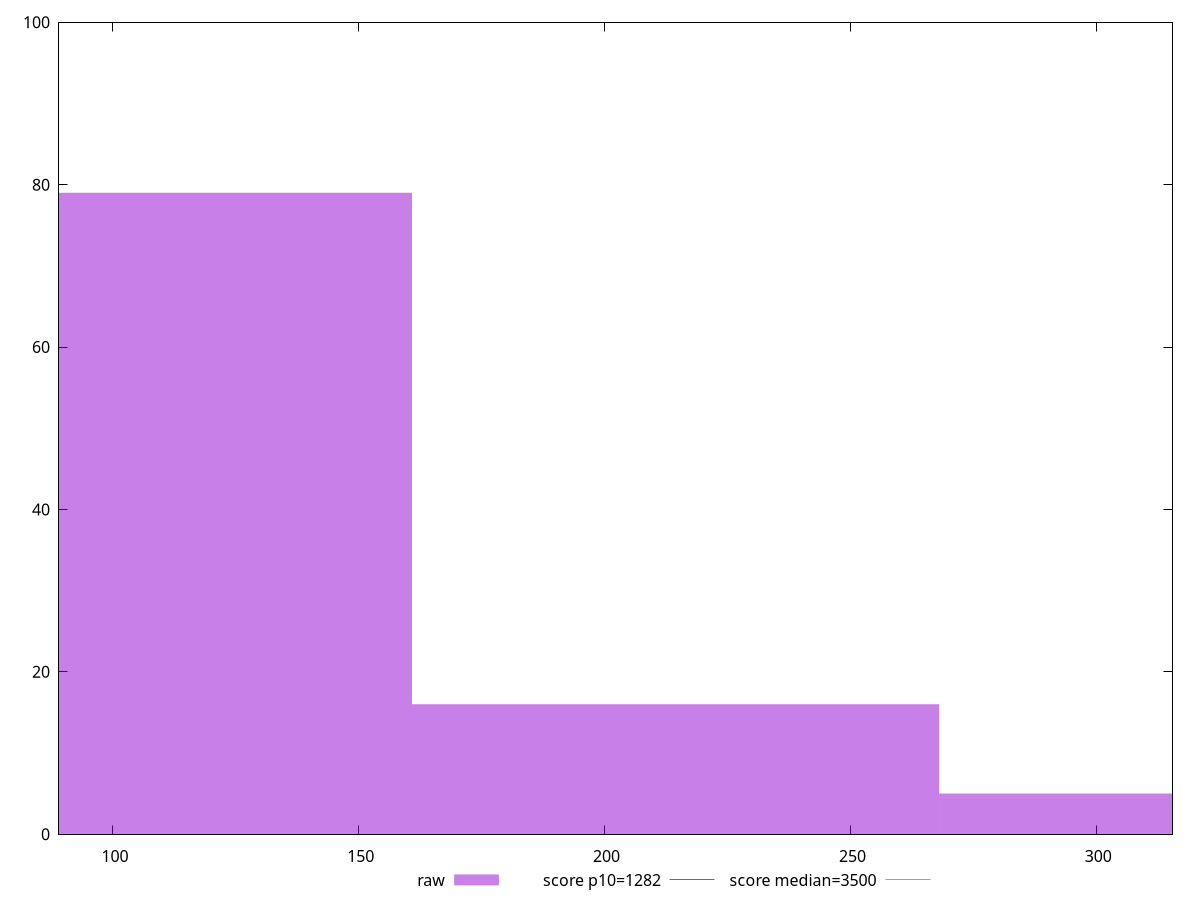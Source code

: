 reset

$raw <<EOF
214.42904354853937 16
321.6435653228091 5
107.21452177426968 79
EOF

set key outside below
set boxwidth 107.21452177426968
set xrange [89.024:315.516]
set yrange [0:100]
set trange [0:100]
set style fill transparent solid 0.5 noborder

set parametric
set terminal svg size 640, 490 enhanced background rgb 'white'
set output "report_00019_2021-02-10T18-14-37.922Z//bootup-time/samples/pages+cached+noadtech/raw/histogram.svg"

plot $raw title "raw" with boxes, \
     1282,t title "score p10=1282", \
     3500,t title "score median=3500"

reset
